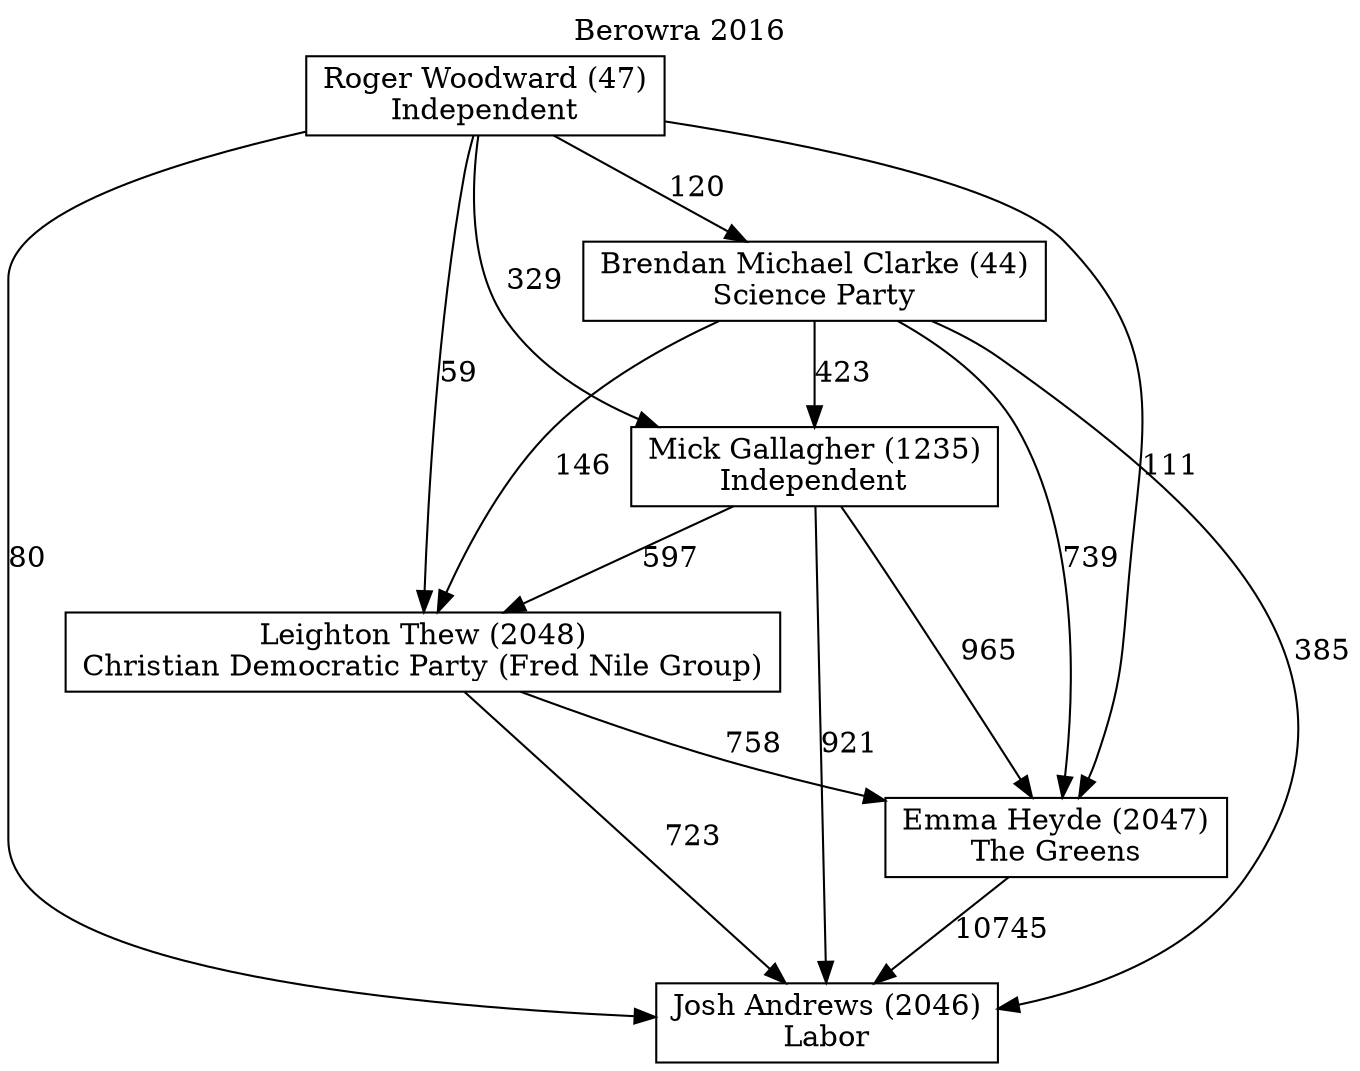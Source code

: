 // House preference flow
digraph "Josh Andrews (2046)_Berowra_2016" {
	graph [label="Berowra 2016" labelloc=t mclimit=10]
	node [shape=box]
	"Mick Gallagher (1235)" [label="Mick Gallagher (1235)
Independent"]
	"Roger Woodward (47)" [label="Roger Woodward (47)
Independent"]
	"Josh Andrews (2046)" [label="Josh Andrews (2046)
Labor"]
	"Leighton Thew (2048)" [label="Leighton Thew (2048)
Christian Democratic Party (Fred Nile Group)"]
	"Brendan Michael Clarke (44)" [label="Brendan Michael Clarke (44)
Science Party"]
	"Emma Heyde (2047)" [label="Emma Heyde (2047)
The Greens"]
	"Leighton Thew (2048)" -> "Emma Heyde (2047)" [label=758]
	"Mick Gallagher (1235)" -> "Emma Heyde (2047)" [label=965]
	"Brendan Michael Clarke (44)" -> "Josh Andrews (2046)" [label=385]
	"Brendan Michael Clarke (44)" -> "Leighton Thew (2048)" [label=146]
	"Brendan Michael Clarke (44)" -> "Emma Heyde (2047)" [label=739]
	"Roger Woodward (47)" -> "Mick Gallagher (1235)" [label=329]
	"Mick Gallagher (1235)" -> "Leighton Thew (2048)" [label=597]
	"Emma Heyde (2047)" -> "Josh Andrews (2046)" [label=10745]
	"Mick Gallagher (1235)" -> "Josh Andrews (2046)" [label=921]
	"Roger Woodward (47)" -> "Leighton Thew (2048)" [label=59]
	"Brendan Michael Clarke (44)" -> "Mick Gallagher (1235)" [label=423]
	"Roger Woodward (47)" -> "Josh Andrews (2046)" [label=80]
	"Roger Woodward (47)" -> "Brendan Michael Clarke (44)" [label=120]
	"Leighton Thew (2048)" -> "Josh Andrews (2046)" [label=723]
	"Roger Woodward (47)" -> "Emma Heyde (2047)" [label=111]
}

